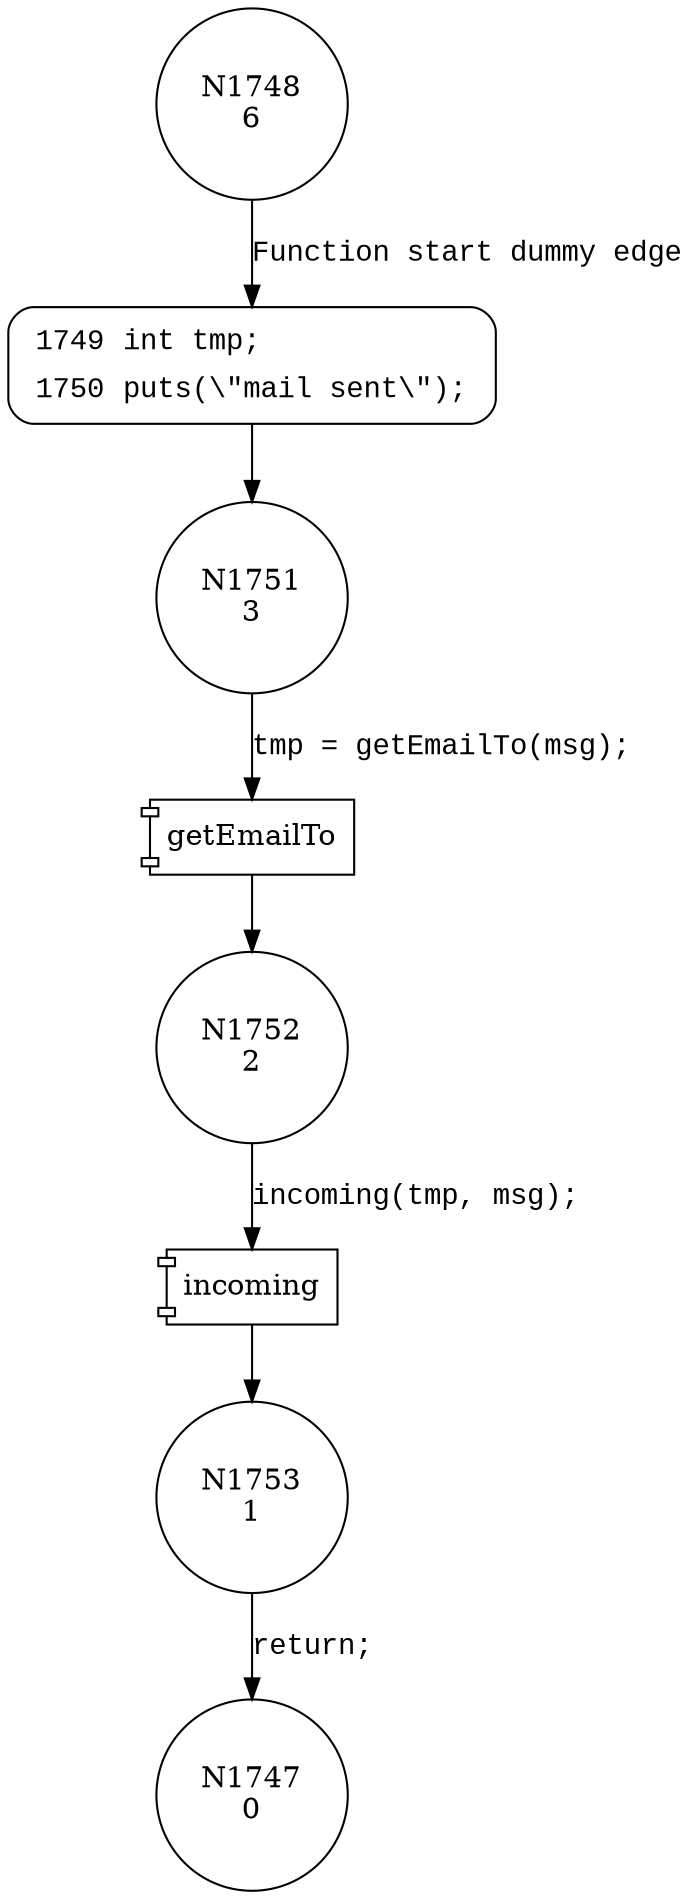digraph mail {
1748 [shape="circle" label="N1748\n6"]
1749 [shape="circle" label="N1749\n5"]
1751 [shape="circle" label="N1751\n3"]
1752 [shape="circle" label="N1752\n2"]
1753 [shape="circle" label="N1753\n1"]
1747 [shape="circle" label="N1747\n0"]
1749 [style="filled,bold" penwidth="1" fillcolor="white" fontname="Courier New" shape="Mrecord" label=<<table border="0" cellborder="0" cellpadding="3" bgcolor="white"><tr><td align="right">1749</td><td align="left">int tmp;</td></tr><tr><td align="right">1750</td><td align="left">puts(\&quot;mail sent\&quot;);</td></tr></table>>]
1749 -> 1751[label=""]
1748 -> 1749 [label="Function start dummy edge" fontname="Courier New"]
100002 [shape="component" label="getEmailTo"]
1751 -> 100002 [label="tmp = getEmailTo(msg);" fontname="Courier New"]
100002 -> 1752 [label="" fontname="Courier New"]
100003 [shape="component" label="incoming"]
1752 -> 100003 [label="incoming(tmp, msg);" fontname="Courier New"]
100003 -> 1753 [label="" fontname="Courier New"]
1753 -> 1747 [label="return;" fontname="Courier New"]
}